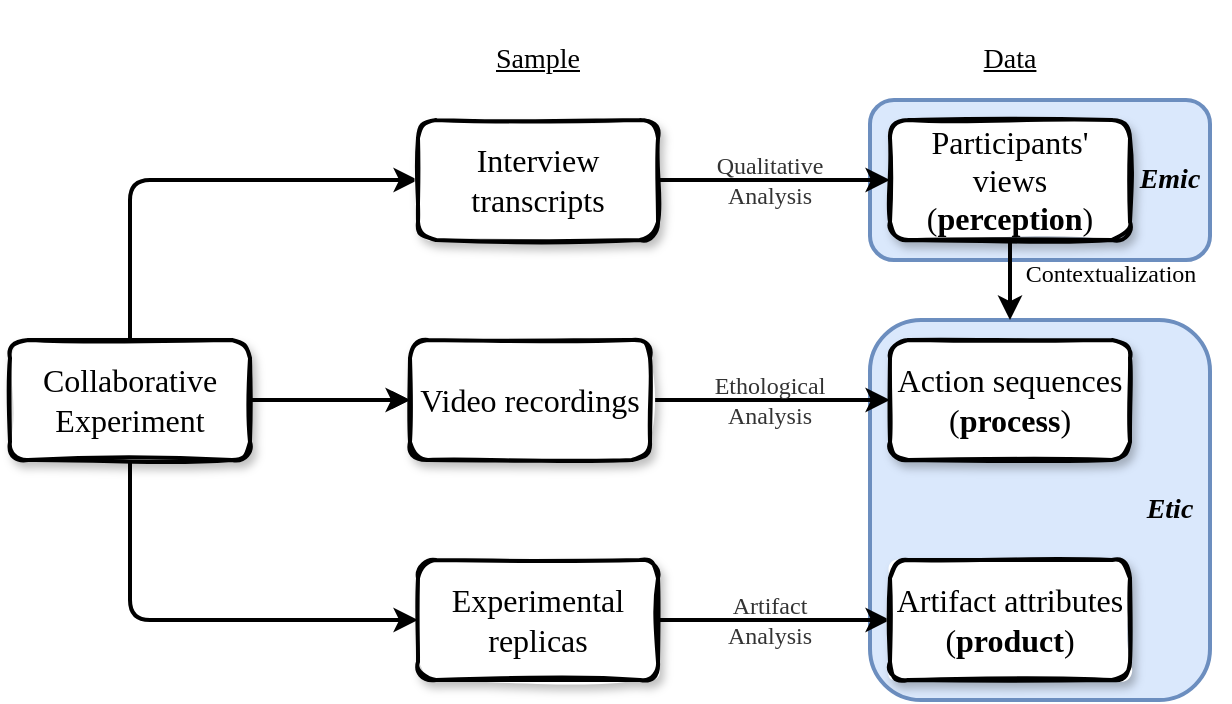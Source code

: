 <mxfile version="20.6.0" type="device"><diagram id="wWnbEv4UosIbhXQG6gYM" name="Page-1"><mxGraphModel dx="870" dy="594" grid="1" gridSize="10" guides="1" tooltips="1" connect="1" arrows="1" fold="1" page="1" pageScale="1" pageWidth="827" pageHeight="1169" math="0" shadow="0"><root><mxCell id="0"/><mxCell id="1" parent="0"/><mxCell id="-wAcU2j3nAGGAaf_mlD1-20" value="Qualitative Analysis" style="text;html=1;strokeColor=none;fillColor=none;align=center;verticalAlign=middle;whiteSpace=wrap;rounded=0;fontSize=12;fontColor=#333333;opacity=0;strokeWidth=1;fontFamily=Georgia;" parent="1" vertex="1"><mxGeometry x="500" y="185" width="60" height="30" as="geometry"/></mxCell><mxCell id="-wAcU2j3nAGGAaf_mlD1-1" value="&lt;br&gt;&lt;br&gt;&lt;br&gt;&lt;br&gt;&lt;div style=&quot;text-align: left;&quot;&gt;&lt;br&gt;&lt;/div&gt;" style="rounded=1;whiteSpace=wrap;html=1;fontSize=16;shadow=0;sketch=0;strokeWidth=2;fillColor=#dae8fc;strokeColor=#6c8ebf;" parent="1" vertex="1"><mxGeometry x="580" y="160" width="170" height="80" as="geometry"/></mxCell><mxCell id="Xn2wlkLKA19dEHk576sB-23" value="" style="rounded=1;whiteSpace=wrap;html=1;fontSize=16;shadow=0;sketch=0;strokeWidth=2;fillColor=#dae8fc;strokeColor=#6c8ebf;" parent="1" vertex="1"><mxGeometry x="580" y="270" width="170" height="190" as="geometry"/></mxCell><mxCell id="Xn2wlkLKA19dEHk576sB-4" value="" style="edgeStyle=orthogonalEdgeStyle;rounded=1;orthogonalLoop=1;jettySize=auto;html=1;entryX=0;entryY=0.5;entryDx=0;entryDy=0;strokeWidth=2;" parent="1" source="Xn2wlkLKA19dEHk576sB-1" target="Xn2wlkLKA19dEHk576sB-2" edge="1"><mxGeometry relative="1" as="geometry"><mxPoint x="210" y="170" as="targetPoint"/><Array as="points"><mxPoint x="210" y="200"/></Array></mxGeometry></mxCell><mxCell id="Xn2wlkLKA19dEHk576sB-6" value="" style="edgeStyle=orthogonalEdgeStyle;rounded=0;orthogonalLoop=1;jettySize=auto;html=1;" parent="1" source="Xn2wlkLKA19dEHk576sB-1" target="Xn2wlkLKA19dEHk576sB-5" edge="1"><mxGeometry relative="1" as="geometry"/></mxCell><mxCell id="Xn2wlkLKA19dEHk576sB-7" value="" style="edgeStyle=orthogonalEdgeStyle;rounded=0;orthogonalLoop=1;jettySize=auto;html=1;strokeWidth=2;" parent="1" source="Xn2wlkLKA19dEHk576sB-1" target="Xn2wlkLKA19dEHk576sB-5" edge="1"><mxGeometry relative="1" as="geometry"/></mxCell><mxCell id="Xn2wlkLKA19dEHk576sB-12" value="" style="edgeStyle=orthogonalEdgeStyle;rounded=1;orthogonalLoop=1;jettySize=auto;html=1;entryX=0;entryY=0.5;entryDx=0;entryDy=0;strokeWidth=2;" parent="1" source="Xn2wlkLKA19dEHk576sB-1" target="Xn2wlkLKA19dEHk576sB-11" edge="1"><mxGeometry relative="1" as="geometry"><mxPoint x="290" y="450" as="targetPoint"/><Array as="points"><mxPoint x="210" y="420"/></Array></mxGeometry></mxCell><mxCell id="Xn2wlkLKA19dEHk576sB-1" value="&lt;font style=&quot;font-size: 16px;&quot;&gt;Collaborative Experiment&lt;/font&gt;" style="rounded=1;whiteSpace=wrap;html=1;shadow=1;sketch=1;glass=0;strokeWidth=2;fontFamily=Georgia;" parent="1" vertex="1"><mxGeometry x="150" y="280" width="120" height="60" as="geometry"/></mxCell><mxCell id="-wAcU2j3nAGGAaf_mlD1-19" value="" style="edgeStyle=orthogonalEdgeStyle;rounded=0;orthogonalLoop=1;jettySize=auto;html=1;fontSize=14;startArrow=none;strokeWidth=2;" parent="1" source="-wAcU2j3nAGGAaf_mlD1-20" target="Xn2wlkLKA19dEHk576sB-13" edge="1"><mxGeometry relative="1" as="geometry"/></mxCell><mxCell id="Xn2wlkLKA19dEHk576sB-2" value="&lt;font style=&quot;font-size: 16px;&quot;&gt;Interview transcripts&lt;/font&gt;" style="whiteSpace=wrap;html=1;rounded=1;shadow=1;sketch=1;strokeWidth=2;fontFamily=Georgia;" parent="1" vertex="1"><mxGeometry x="354" y="170" width="120" height="60" as="geometry"/></mxCell><mxCell id="Xn2wlkLKA19dEHk576sB-16" value="" style="edgeStyle=orthogonalEdgeStyle;rounded=0;orthogonalLoop=1;jettySize=auto;html=1;fontSize=16;strokeWidth=2;" parent="1" source="Xn2wlkLKA19dEHk576sB-5" target="Xn2wlkLKA19dEHk576sB-15" edge="1"><mxGeometry relative="1" as="geometry"/></mxCell><mxCell id="Xn2wlkLKA19dEHk576sB-5" value="&lt;font style=&quot;font-size: 16px;&quot;&gt;Video recordings&lt;/font&gt;" style="whiteSpace=wrap;html=1;rounded=1;shadow=1;sketch=1;strokeWidth=2;fontFamily=Georgia;" parent="1" vertex="1"><mxGeometry x="350" y="280" width="120" height="60" as="geometry"/></mxCell><mxCell id="Xn2wlkLKA19dEHk576sB-46" value="" style="edgeStyle=orthogonalEdgeStyle;rounded=0;orthogonalLoop=1;jettySize=auto;html=1;fontSize=12;entryX=0;entryY=0.5;entryDx=0;entryDy=0;strokeWidth=2;startArrow=none;" parent="1" target="Xn2wlkLKA19dEHk576sB-17" edge="1"><mxGeometry relative="1" as="geometry"><mxPoint x="560" y="420" as="sourcePoint"/></mxGeometry></mxCell><mxCell id="Xn2wlkLKA19dEHk576sB-11" value="&lt;font style=&quot;font-size: 16px;&quot;&gt;Experimental &lt;br&gt;replicas&lt;/font&gt;" style="whiteSpace=wrap;html=1;rounded=1;shadow=1;sketch=1;strokeWidth=2;fontFamily=Georgia;" parent="1" vertex="1"><mxGeometry x="354" y="390" width="120" height="60" as="geometry"/></mxCell><mxCell id="Xn2wlkLKA19dEHk576sB-24" value="" style="edgeStyle=orthogonalEdgeStyle;rounded=0;orthogonalLoop=1;jettySize=auto;html=1;fontSize=16;strokeWidth=2;" parent="1" source="Xn2wlkLKA19dEHk576sB-13" target="Xn2wlkLKA19dEHk576sB-23" edge="1"><mxGeometry relative="1" as="geometry"><Array as="points"><mxPoint x="650" y="250"/><mxPoint x="650" y="250"/></Array></mxGeometry></mxCell><mxCell id="Xn2wlkLKA19dEHk576sB-13" value="&lt;span style=&quot;font-size: 16px;&quot;&gt;Participants' views (&lt;b&gt;perception&lt;/b&gt;)&lt;/span&gt;" style="whiteSpace=wrap;html=1;rounded=1;shadow=1;sketch=1;strokeWidth=2;fontFamily=Georgia;" parent="1" vertex="1"><mxGeometry x="590" y="170" width="120" height="60" as="geometry"/></mxCell><mxCell id="Xn2wlkLKA19dEHk576sB-15" value="&lt;span style=&quot;font-size: 16px;&quot;&gt;Action sequences (&lt;b&gt;process&lt;/b&gt;)&lt;/span&gt;" style="whiteSpace=wrap;html=1;rounded=1;shadow=1;sketch=1;strokeWidth=2;fontFamily=Georgia;" parent="1" vertex="1"><mxGeometry x="590" y="280" width="120" height="60" as="geometry"/></mxCell><mxCell id="Xn2wlkLKA19dEHk576sB-17" value="&lt;span style=&quot;font-size: 16px;&quot;&gt;Artifact attributes (&lt;b&gt;product&lt;/b&gt;)&lt;/span&gt;" style="whiteSpace=wrap;html=1;rounded=1;shadow=1;sketch=1;strokeWidth=2;fontFamily=Georgia;" parent="1" vertex="1"><mxGeometry x="590" y="390" width="120" height="60" as="geometry"/></mxCell><mxCell id="Xn2wlkLKA19dEHk576sB-27" value="&lt;font style=&quot;font-size: 12px;&quot;&gt;Contextualization&lt;/font&gt;" style="text;html=1;align=center;verticalAlign=middle;resizable=0;points=[];autosize=1;strokeColor=none;fillColor=none;fontSize=16;shadow=0;fontFamily=Georgia;" parent="1" vertex="1"><mxGeometry x="640" y="230" width="120" height="30" as="geometry"/></mxCell><mxCell id="Xn2wlkLKA19dEHk576sB-28" value="&lt;u&gt;Sample&lt;/u&gt;" style="rounded=0;whiteSpace=wrap;html=1;fontSize=14;fillColor=none;strokeColor=none;fontFamily=Georgia;" parent="1" vertex="1"><mxGeometry x="354" y="110" width="120" height="60" as="geometry"/></mxCell><mxCell id="Xn2wlkLKA19dEHk576sB-29" value="&lt;u&gt;Data&lt;/u&gt;" style="rounded=0;whiteSpace=wrap;html=1;fontSize=14;fillColor=none;strokeColor=none;fontFamily=Georgia;" parent="1" vertex="1"><mxGeometry x="590" y="110" width="120" height="60" as="geometry"/></mxCell><mxCell id="Xn2wlkLKA19dEHk576sB-37" value="Ethological&lt;br style=&quot;font-size: 12px;&quot;&gt;Analysis" style="text;html=1;strokeColor=#666666;fillColor=#f5f5f5;align=center;verticalAlign=middle;whiteSpace=wrap;rounded=0;fontSize=12;fontColor=#333333;opacity=0;fontFamily=Georgia;" parent="1" vertex="1"><mxGeometry x="500" y="295" width="60" height="30" as="geometry"/></mxCell><mxCell id="-wAcU2j3nAGGAaf_mlD1-3" value="&lt;i&gt;&lt;font style=&quot;font-size: 14px;&quot;&gt;&lt;b&gt;Emic&lt;/b&gt;&lt;/font&gt;&lt;/i&gt;" style="text;html=1;strokeColor=none;fillColor=none;align=center;verticalAlign=middle;whiteSpace=wrap;rounded=0;shadow=0;sketch=0;fontFamily=Georgia;" parent="1" vertex="1"><mxGeometry x="700" y="185" width="60" height="30" as="geometry"/></mxCell><mxCell id="-wAcU2j3nAGGAaf_mlD1-4" value="&lt;i&gt;&lt;font style=&quot;font-size: 14px;&quot;&gt;&lt;b&gt;Etic&lt;/b&gt;&lt;/font&gt;&lt;/i&gt;" style="text;html=1;strokeColor=none;fillColor=none;align=center;verticalAlign=middle;whiteSpace=wrap;rounded=0;shadow=0;sketch=0;fontFamily=Georgia;" parent="1" vertex="1"><mxGeometry x="700" y="350" width="60" height="30" as="geometry"/></mxCell><mxCell id="-wAcU2j3nAGGAaf_mlD1-5" value="" style="edgeStyle=orthogonalEdgeStyle;rounded=0;orthogonalLoop=1;jettySize=auto;html=1;fontSize=12;strokeWidth=2;endArrow=none;startArrow=none;" parent="1" source="-wAcU2j3nAGGAaf_mlD1-24" edge="1"><mxGeometry relative="1" as="geometry"><mxPoint x="474" y="420" as="sourcePoint"/><mxPoint x="570" y="420" as="targetPoint"/></mxGeometry></mxCell><mxCell id="-wAcU2j3nAGGAaf_mlD1-21" value="" style="edgeStyle=orthogonalEdgeStyle;rounded=0;orthogonalLoop=1;jettySize=auto;html=1;fontSize=14;endArrow=none;strokeWidth=2;" parent="1" source="Xn2wlkLKA19dEHk576sB-2" edge="1"><mxGeometry relative="1" as="geometry"><mxPoint x="474" y="200" as="sourcePoint"/><mxPoint x="560" y="200" as="targetPoint"/></mxGeometry></mxCell><mxCell id="-wAcU2j3nAGGAaf_mlD1-24" value="Artifact&lt;br&gt;Analysis" style="text;html=1;strokeColor=#666666;fillColor=#f5f5f5;align=center;verticalAlign=middle;whiteSpace=wrap;rounded=0;fontSize=12;fontColor=#333333;opacity=0;fontFamily=Georgia;" parent="1" vertex="1"><mxGeometry x="500" y="405" width="60" height="30" as="geometry"/></mxCell><mxCell id="-wAcU2j3nAGGAaf_mlD1-25" value="" style="edgeStyle=orthogonalEdgeStyle;rounded=0;orthogonalLoop=1;jettySize=auto;html=1;fontSize=12;strokeWidth=2;endArrow=none;" parent="1" source="Xn2wlkLKA19dEHk576sB-11" edge="1"><mxGeometry relative="1" as="geometry"><mxPoint x="474" y="420" as="sourcePoint"/><mxPoint x="560" y="420" as="targetPoint"/></mxGeometry></mxCell></root></mxGraphModel></diagram></mxfile>